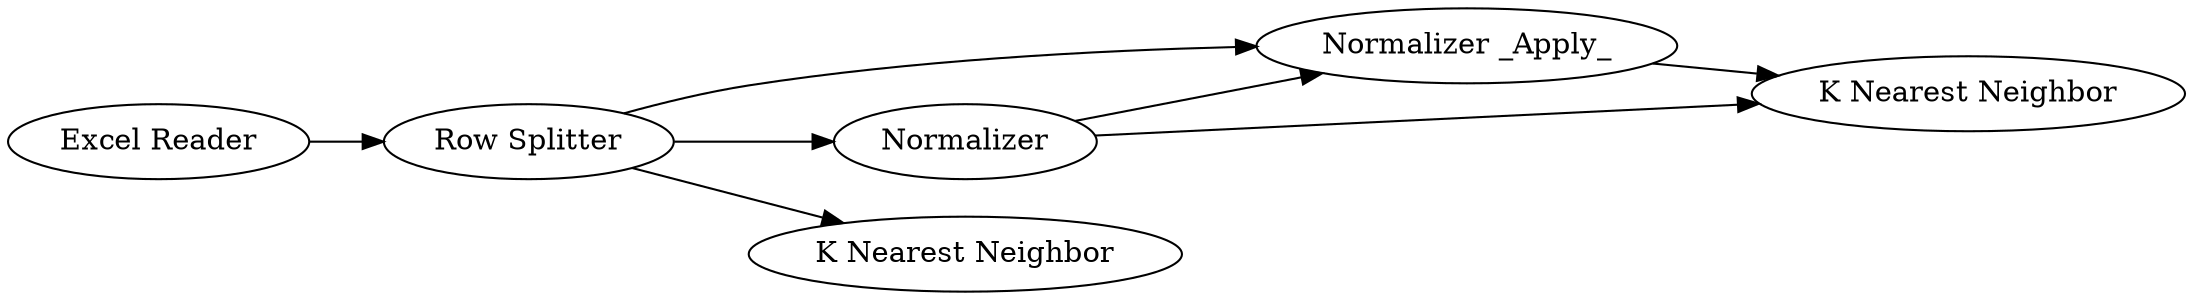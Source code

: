 digraph {
	3 -> 5
	5 -> 6
	1 -> 2
	2 -> 3
	2 -> 5
	2 -> 4
	3 -> 6
	5 [label="Normalizer _Apply_"]
	1 [label="Excel Reader"]
	4 [label="K Nearest Neighbor"]
	6 [label="K Nearest Neighbor"]
	3 [label=Normalizer]
	2 [label="Row Splitter"]
	rankdir=LR
}
